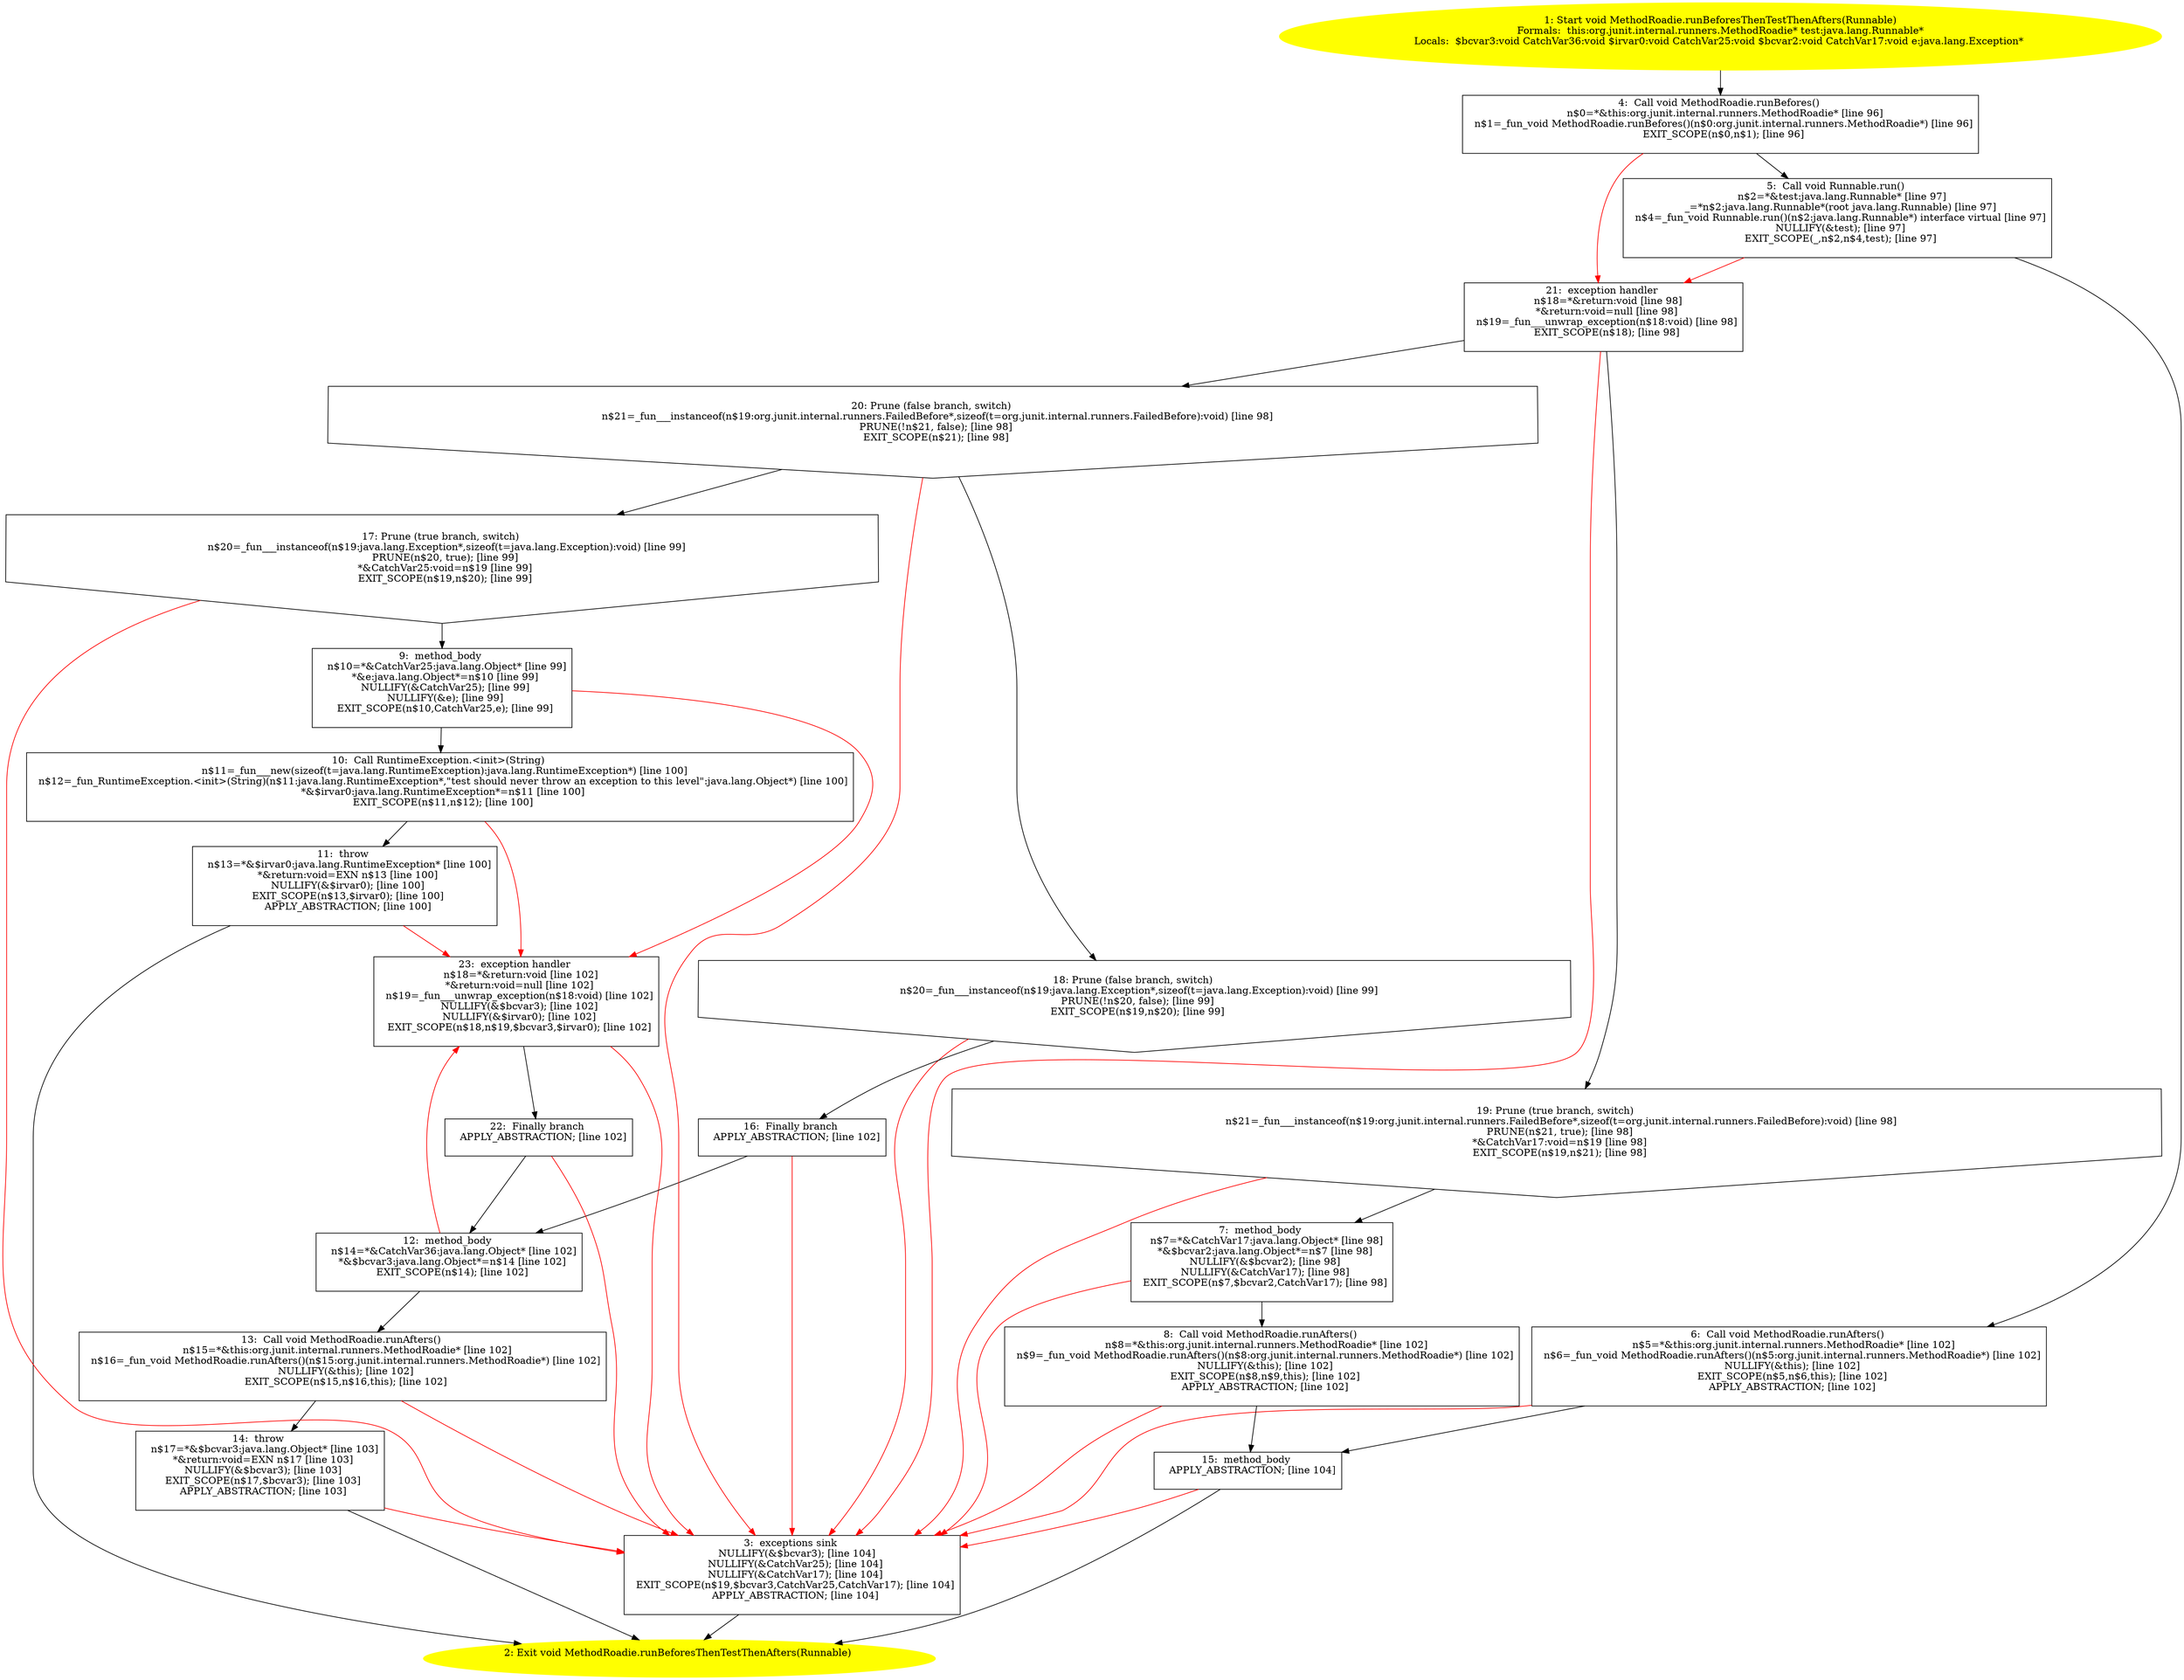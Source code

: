 /* @generated */
digraph cfg {
"org.junit.internal.runners.MethodRoadie.runBeforesThenTestThenAfters(java.lang.Runnable):void.aab9124e730451281228310a5c53159c_1" [label="1: Start void MethodRoadie.runBeforesThenTestThenAfters(Runnable)\nFormals:  this:org.junit.internal.runners.MethodRoadie* test:java.lang.Runnable*\nLocals:  $bcvar3:void CatchVar36:void $irvar0:void CatchVar25:void $bcvar2:void CatchVar17:void e:java.lang.Exception* \n  " color=yellow style=filled]
	

	 "org.junit.internal.runners.MethodRoadie.runBeforesThenTestThenAfters(java.lang.Runnable):void.aab9124e730451281228310a5c53159c_1" -> "org.junit.internal.runners.MethodRoadie.runBeforesThenTestThenAfters(java.lang.Runnable):void.aab9124e730451281228310a5c53159c_4" ;
"org.junit.internal.runners.MethodRoadie.runBeforesThenTestThenAfters(java.lang.Runnable):void.aab9124e730451281228310a5c53159c_2" [label="2: Exit void MethodRoadie.runBeforesThenTestThenAfters(Runnable) \n  " color=yellow style=filled]
	

"org.junit.internal.runners.MethodRoadie.runBeforesThenTestThenAfters(java.lang.Runnable):void.aab9124e730451281228310a5c53159c_3" [label="3:  exceptions sink \n   NULLIFY(&$bcvar3); [line 104]\n  NULLIFY(&CatchVar25); [line 104]\n  NULLIFY(&CatchVar17); [line 104]\n  EXIT_SCOPE(n$19,$bcvar3,CatchVar25,CatchVar17); [line 104]\n  APPLY_ABSTRACTION; [line 104]\n " shape="box"]
	

	 "org.junit.internal.runners.MethodRoadie.runBeforesThenTestThenAfters(java.lang.Runnable):void.aab9124e730451281228310a5c53159c_3" -> "org.junit.internal.runners.MethodRoadie.runBeforesThenTestThenAfters(java.lang.Runnable):void.aab9124e730451281228310a5c53159c_2" ;
"org.junit.internal.runners.MethodRoadie.runBeforesThenTestThenAfters(java.lang.Runnable):void.aab9124e730451281228310a5c53159c_4" [label="4:  Call void MethodRoadie.runBefores() \n   n$0=*&this:org.junit.internal.runners.MethodRoadie* [line 96]\n  n$1=_fun_void MethodRoadie.runBefores()(n$0:org.junit.internal.runners.MethodRoadie*) [line 96]\n  EXIT_SCOPE(n$0,n$1); [line 96]\n " shape="box"]
	

	 "org.junit.internal.runners.MethodRoadie.runBeforesThenTestThenAfters(java.lang.Runnable):void.aab9124e730451281228310a5c53159c_4" -> "org.junit.internal.runners.MethodRoadie.runBeforesThenTestThenAfters(java.lang.Runnable):void.aab9124e730451281228310a5c53159c_5" ;
	 "org.junit.internal.runners.MethodRoadie.runBeforesThenTestThenAfters(java.lang.Runnable):void.aab9124e730451281228310a5c53159c_4" -> "org.junit.internal.runners.MethodRoadie.runBeforesThenTestThenAfters(java.lang.Runnable):void.aab9124e730451281228310a5c53159c_21" [color="red" ];
"org.junit.internal.runners.MethodRoadie.runBeforesThenTestThenAfters(java.lang.Runnable):void.aab9124e730451281228310a5c53159c_5" [label="5:  Call void Runnable.run() \n   n$2=*&test:java.lang.Runnable* [line 97]\n  _=*n$2:java.lang.Runnable*(root java.lang.Runnable) [line 97]\n  n$4=_fun_void Runnable.run()(n$2:java.lang.Runnable*) interface virtual [line 97]\n  NULLIFY(&test); [line 97]\n  EXIT_SCOPE(_,n$2,n$4,test); [line 97]\n " shape="box"]
	

	 "org.junit.internal.runners.MethodRoadie.runBeforesThenTestThenAfters(java.lang.Runnable):void.aab9124e730451281228310a5c53159c_5" -> "org.junit.internal.runners.MethodRoadie.runBeforesThenTestThenAfters(java.lang.Runnable):void.aab9124e730451281228310a5c53159c_6" ;
	 "org.junit.internal.runners.MethodRoadie.runBeforesThenTestThenAfters(java.lang.Runnable):void.aab9124e730451281228310a5c53159c_5" -> "org.junit.internal.runners.MethodRoadie.runBeforesThenTestThenAfters(java.lang.Runnable):void.aab9124e730451281228310a5c53159c_21" [color="red" ];
"org.junit.internal.runners.MethodRoadie.runBeforesThenTestThenAfters(java.lang.Runnable):void.aab9124e730451281228310a5c53159c_6" [label="6:  Call void MethodRoadie.runAfters() \n   n$5=*&this:org.junit.internal.runners.MethodRoadie* [line 102]\n  n$6=_fun_void MethodRoadie.runAfters()(n$5:org.junit.internal.runners.MethodRoadie*) [line 102]\n  NULLIFY(&this); [line 102]\n  EXIT_SCOPE(n$5,n$6,this); [line 102]\n  APPLY_ABSTRACTION; [line 102]\n " shape="box"]
	

	 "org.junit.internal.runners.MethodRoadie.runBeforesThenTestThenAfters(java.lang.Runnable):void.aab9124e730451281228310a5c53159c_6" -> "org.junit.internal.runners.MethodRoadie.runBeforesThenTestThenAfters(java.lang.Runnable):void.aab9124e730451281228310a5c53159c_15" ;
	 "org.junit.internal.runners.MethodRoadie.runBeforesThenTestThenAfters(java.lang.Runnable):void.aab9124e730451281228310a5c53159c_6" -> "org.junit.internal.runners.MethodRoadie.runBeforesThenTestThenAfters(java.lang.Runnable):void.aab9124e730451281228310a5c53159c_3" [color="red" ];
"org.junit.internal.runners.MethodRoadie.runBeforesThenTestThenAfters(java.lang.Runnable):void.aab9124e730451281228310a5c53159c_7" [label="7:  method_body \n   n$7=*&CatchVar17:java.lang.Object* [line 98]\n  *&$bcvar2:java.lang.Object*=n$7 [line 98]\n  NULLIFY(&$bcvar2); [line 98]\n  NULLIFY(&CatchVar17); [line 98]\n  EXIT_SCOPE(n$7,$bcvar2,CatchVar17); [line 98]\n " shape="box"]
	

	 "org.junit.internal.runners.MethodRoadie.runBeforesThenTestThenAfters(java.lang.Runnable):void.aab9124e730451281228310a5c53159c_7" -> "org.junit.internal.runners.MethodRoadie.runBeforesThenTestThenAfters(java.lang.Runnable):void.aab9124e730451281228310a5c53159c_8" ;
	 "org.junit.internal.runners.MethodRoadie.runBeforesThenTestThenAfters(java.lang.Runnable):void.aab9124e730451281228310a5c53159c_7" -> "org.junit.internal.runners.MethodRoadie.runBeforesThenTestThenAfters(java.lang.Runnable):void.aab9124e730451281228310a5c53159c_3" [color="red" ];
"org.junit.internal.runners.MethodRoadie.runBeforesThenTestThenAfters(java.lang.Runnable):void.aab9124e730451281228310a5c53159c_8" [label="8:  Call void MethodRoadie.runAfters() \n   n$8=*&this:org.junit.internal.runners.MethodRoadie* [line 102]\n  n$9=_fun_void MethodRoadie.runAfters()(n$8:org.junit.internal.runners.MethodRoadie*) [line 102]\n  NULLIFY(&this); [line 102]\n  EXIT_SCOPE(n$8,n$9,this); [line 102]\n  APPLY_ABSTRACTION; [line 102]\n " shape="box"]
	

	 "org.junit.internal.runners.MethodRoadie.runBeforesThenTestThenAfters(java.lang.Runnable):void.aab9124e730451281228310a5c53159c_8" -> "org.junit.internal.runners.MethodRoadie.runBeforesThenTestThenAfters(java.lang.Runnable):void.aab9124e730451281228310a5c53159c_15" ;
	 "org.junit.internal.runners.MethodRoadie.runBeforesThenTestThenAfters(java.lang.Runnable):void.aab9124e730451281228310a5c53159c_8" -> "org.junit.internal.runners.MethodRoadie.runBeforesThenTestThenAfters(java.lang.Runnable):void.aab9124e730451281228310a5c53159c_3" [color="red" ];
"org.junit.internal.runners.MethodRoadie.runBeforesThenTestThenAfters(java.lang.Runnable):void.aab9124e730451281228310a5c53159c_9" [label="9:  method_body \n   n$10=*&CatchVar25:java.lang.Object* [line 99]\n  *&e:java.lang.Object*=n$10 [line 99]\n  NULLIFY(&CatchVar25); [line 99]\n  NULLIFY(&e); [line 99]\n  EXIT_SCOPE(n$10,CatchVar25,e); [line 99]\n " shape="box"]
	

	 "org.junit.internal.runners.MethodRoadie.runBeforesThenTestThenAfters(java.lang.Runnable):void.aab9124e730451281228310a5c53159c_9" -> "org.junit.internal.runners.MethodRoadie.runBeforesThenTestThenAfters(java.lang.Runnable):void.aab9124e730451281228310a5c53159c_10" ;
	 "org.junit.internal.runners.MethodRoadie.runBeforesThenTestThenAfters(java.lang.Runnable):void.aab9124e730451281228310a5c53159c_9" -> "org.junit.internal.runners.MethodRoadie.runBeforesThenTestThenAfters(java.lang.Runnable):void.aab9124e730451281228310a5c53159c_23" [color="red" ];
"org.junit.internal.runners.MethodRoadie.runBeforesThenTestThenAfters(java.lang.Runnable):void.aab9124e730451281228310a5c53159c_10" [label="10:  Call RuntimeException.<init>(String) \n   n$11=_fun___new(sizeof(t=java.lang.RuntimeException):java.lang.RuntimeException*) [line 100]\n  n$12=_fun_RuntimeException.<init>(String)(n$11:java.lang.RuntimeException*,\"test should never throw an exception to this level\":java.lang.Object*) [line 100]\n  *&$irvar0:java.lang.RuntimeException*=n$11 [line 100]\n  EXIT_SCOPE(n$11,n$12); [line 100]\n " shape="box"]
	

	 "org.junit.internal.runners.MethodRoadie.runBeforesThenTestThenAfters(java.lang.Runnable):void.aab9124e730451281228310a5c53159c_10" -> "org.junit.internal.runners.MethodRoadie.runBeforesThenTestThenAfters(java.lang.Runnable):void.aab9124e730451281228310a5c53159c_11" ;
	 "org.junit.internal.runners.MethodRoadie.runBeforesThenTestThenAfters(java.lang.Runnable):void.aab9124e730451281228310a5c53159c_10" -> "org.junit.internal.runners.MethodRoadie.runBeforesThenTestThenAfters(java.lang.Runnable):void.aab9124e730451281228310a5c53159c_23" [color="red" ];
"org.junit.internal.runners.MethodRoadie.runBeforesThenTestThenAfters(java.lang.Runnable):void.aab9124e730451281228310a5c53159c_11" [label="11:  throw \n   n$13=*&$irvar0:java.lang.RuntimeException* [line 100]\n  *&return:void=EXN n$13 [line 100]\n  NULLIFY(&$irvar0); [line 100]\n  EXIT_SCOPE(n$13,$irvar0); [line 100]\n  APPLY_ABSTRACTION; [line 100]\n " shape="box"]
	

	 "org.junit.internal.runners.MethodRoadie.runBeforesThenTestThenAfters(java.lang.Runnable):void.aab9124e730451281228310a5c53159c_11" -> "org.junit.internal.runners.MethodRoadie.runBeforesThenTestThenAfters(java.lang.Runnable):void.aab9124e730451281228310a5c53159c_2" ;
	 "org.junit.internal.runners.MethodRoadie.runBeforesThenTestThenAfters(java.lang.Runnable):void.aab9124e730451281228310a5c53159c_11" -> "org.junit.internal.runners.MethodRoadie.runBeforesThenTestThenAfters(java.lang.Runnable):void.aab9124e730451281228310a5c53159c_23" [color="red" ];
"org.junit.internal.runners.MethodRoadie.runBeforesThenTestThenAfters(java.lang.Runnable):void.aab9124e730451281228310a5c53159c_12" [label="12:  method_body \n   n$14=*&CatchVar36:java.lang.Object* [line 102]\n  *&$bcvar3:java.lang.Object*=n$14 [line 102]\n  EXIT_SCOPE(n$14); [line 102]\n " shape="box"]
	

	 "org.junit.internal.runners.MethodRoadie.runBeforesThenTestThenAfters(java.lang.Runnable):void.aab9124e730451281228310a5c53159c_12" -> "org.junit.internal.runners.MethodRoadie.runBeforesThenTestThenAfters(java.lang.Runnable):void.aab9124e730451281228310a5c53159c_13" ;
	 "org.junit.internal.runners.MethodRoadie.runBeforesThenTestThenAfters(java.lang.Runnable):void.aab9124e730451281228310a5c53159c_12" -> "org.junit.internal.runners.MethodRoadie.runBeforesThenTestThenAfters(java.lang.Runnable):void.aab9124e730451281228310a5c53159c_23" [color="red" ];
"org.junit.internal.runners.MethodRoadie.runBeforesThenTestThenAfters(java.lang.Runnable):void.aab9124e730451281228310a5c53159c_13" [label="13:  Call void MethodRoadie.runAfters() \n   n$15=*&this:org.junit.internal.runners.MethodRoadie* [line 102]\n  n$16=_fun_void MethodRoadie.runAfters()(n$15:org.junit.internal.runners.MethodRoadie*) [line 102]\n  NULLIFY(&this); [line 102]\n  EXIT_SCOPE(n$15,n$16,this); [line 102]\n " shape="box"]
	

	 "org.junit.internal.runners.MethodRoadie.runBeforesThenTestThenAfters(java.lang.Runnable):void.aab9124e730451281228310a5c53159c_13" -> "org.junit.internal.runners.MethodRoadie.runBeforesThenTestThenAfters(java.lang.Runnable):void.aab9124e730451281228310a5c53159c_14" ;
	 "org.junit.internal.runners.MethodRoadie.runBeforesThenTestThenAfters(java.lang.Runnable):void.aab9124e730451281228310a5c53159c_13" -> "org.junit.internal.runners.MethodRoadie.runBeforesThenTestThenAfters(java.lang.Runnable):void.aab9124e730451281228310a5c53159c_3" [color="red" ];
"org.junit.internal.runners.MethodRoadie.runBeforesThenTestThenAfters(java.lang.Runnable):void.aab9124e730451281228310a5c53159c_14" [label="14:  throw \n   n$17=*&$bcvar3:java.lang.Object* [line 103]\n  *&return:void=EXN n$17 [line 103]\n  NULLIFY(&$bcvar3); [line 103]\n  EXIT_SCOPE(n$17,$bcvar3); [line 103]\n  APPLY_ABSTRACTION; [line 103]\n " shape="box"]
	

	 "org.junit.internal.runners.MethodRoadie.runBeforesThenTestThenAfters(java.lang.Runnable):void.aab9124e730451281228310a5c53159c_14" -> "org.junit.internal.runners.MethodRoadie.runBeforesThenTestThenAfters(java.lang.Runnable):void.aab9124e730451281228310a5c53159c_2" ;
	 "org.junit.internal.runners.MethodRoadie.runBeforesThenTestThenAfters(java.lang.Runnable):void.aab9124e730451281228310a5c53159c_14" -> "org.junit.internal.runners.MethodRoadie.runBeforesThenTestThenAfters(java.lang.Runnable):void.aab9124e730451281228310a5c53159c_3" [color="red" ];
"org.junit.internal.runners.MethodRoadie.runBeforesThenTestThenAfters(java.lang.Runnable):void.aab9124e730451281228310a5c53159c_15" [label="15:  method_body \n   APPLY_ABSTRACTION; [line 104]\n " shape="box"]
	

	 "org.junit.internal.runners.MethodRoadie.runBeforesThenTestThenAfters(java.lang.Runnable):void.aab9124e730451281228310a5c53159c_15" -> "org.junit.internal.runners.MethodRoadie.runBeforesThenTestThenAfters(java.lang.Runnable):void.aab9124e730451281228310a5c53159c_2" ;
	 "org.junit.internal.runners.MethodRoadie.runBeforesThenTestThenAfters(java.lang.Runnable):void.aab9124e730451281228310a5c53159c_15" -> "org.junit.internal.runners.MethodRoadie.runBeforesThenTestThenAfters(java.lang.Runnable):void.aab9124e730451281228310a5c53159c_3" [color="red" ];
"org.junit.internal.runners.MethodRoadie.runBeforesThenTestThenAfters(java.lang.Runnable):void.aab9124e730451281228310a5c53159c_16" [label="16:  Finally branch \n   APPLY_ABSTRACTION; [line 102]\n " shape="box"]
	

	 "org.junit.internal.runners.MethodRoadie.runBeforesThenTestThenAfters(java.lang.Runnable):void.aab9124e730451281228310a5c53159c_16" -> "org.junit.internal.runners.MethodRoadie.runBeforesThenTestThenAfters(java.lang.Runnable):void.aab9124e730451281228310a5c53159c_12" ;
	 "org.junit.internal.runners.MethodRoadie.runBeforesThenTestThenAfters(java.lang.Runnable):void.aab9124e730451281228310a5c53159c_16" -> "org.junit.internal.runners.MethodRoadie.runBeforesThenTestThenAfters(java.lang.Runnable):void.aab9124e730451281228310a5c53159c_3" [color="red" ];
"org.junit.internal.runners.MethodRoadie.runBeforesThenTestThenAfters(java.lang.Runnable):void.aab9124e730451281228310a5c53159c_17" [label="17: Prune (true branch, switch) \n   n$20=_fun___instanceof(n$19:java.lang.Exception*,sizeof(t=java.lang.Exception):void) [line 99]\n  PRUNE(n$20, true); [line 99]\n  *&CatchVar25:void=n$19 [line 99]\n  EXIT_SCOPE(n$19,n$20); [line 99]\n " shape="invhouse"]
	

	 "org.junit.internal.runners.MethodRoadie.runBeforesThenTestThenAfters(java.lang.Runnable):void.aab9124e730451281228310a5c53159c_17" -> "org.junit.internal.runners.MethodRoadie.runBeforesThenTestThenAfters(java.lang.Runnable):void.aab9124e730451281228310a5c53159c_9" ;
	 "org.junit.internal.runners.MethodRoadie.runBeforesThenTestThenAfters(java.lang.Runnable):void.aab9124e730451281228310a5c53159c_17" -> "org.junit.internal.runners.MethodRoadie.runBeforesThenTestThenAfters(java.lang.Runnable):void.aab9124e730451281228310a5c53159c_3" [color="red" ];
"org.junit.internal.runners.MethodRoadie.runBeforesThenTestThenAfters(java.lang.Runnable):void.aab9124e730451281228310a5c53159c_18" [label="18: Prune (false branch, switch) \n   n$20=_fun___instanceof(n$19:java.lang.Exception*,sizeof(t=java.lang.Exception):void) [line 99]\n  PRUNE(!n$20, false); [line 99]\n  EXIT_SCOPE(n$19,n$20); [line 99]\n " shape="invhouse"]
	

	 "org.junit.internal.runners.MethodRoadie.runBeforesThenTestThenAfters(java.lang.Runnable):void.aab9124e730451281228310a5c53159c_18" -> "org.junit.internal.runners.MethodRoadie.runBeforesThenTestThenAfters(java.lang.Runnable):void.aab9124e730451281228310a5c53159c_16" ;
	 "org.junit.internal.runners.MethodRoadie.runBeforesThenTestThenAfters(java.lang.Runnable):void.aab9124e730451281228310a5c53159c_18" -> "org.junit.internal.runners.MethodRoadie.runBeforesThenTestThenAfters(java.lang.Runnable):void.aab9124e730451281228310a5c53159c_3" [color="red" ];
"org.junit.internal.runners.MethodRoadie.runBeforesThenTestThenAfters(java.lang.Runnable):void.aab9124e730451281228310a5c53159c_19" [label="19: Prune (true branch, switch) \n   n$21=_fun___instanceof(n$19:org.junit.internal.runners.FailedBefore*,sizeof(t=org.junit.internal.runners.FailedBefore):void) [line 98]\n  PRUNE(n$21, true); [line 98]\n  *&CatchVar17:void=n$19 [line 98]\n  EXIT_SCOPE(n$19,n$21); [line 98]\n " shape="invhouse"]
	

	 "org.junit.internal.runners.MethodRoadie.runBeforesThenTestThenAfters(java.lang.Runnable):void.aab9124e730451281228310a5c53159c_19" -> "org.junit.internal.runners.MethodRoadie.runBeforesThenTestThenAfters(java.lang.Runnable):void.aab9124e730451281228310a5c53159c_7" ;
	 "org.junit.internal.runners.MethodRoadie.runBeforesThenTestThenAfters(java.lang.Runnable):void.aab9124e730451281228310a5c53159c_19" -> "org.junit.internal.runners.MethodRoadie.runBeforesThenTestThenAfters(java.lang.Runnable):void.aab9124e730451281228310a5c53159c_3" [color="red" ];
"org.junit.internal.runners.MethodRoadie.runBeforesThenTestThenAfters(java.lang.Runnable):void.aab9124e730451281228310a5c53159c_20" [label="20: Prune (false branch, switch) \n   n$21=_fun___instanceof(n$19:org.junit.internal.runners.FailedBefore*,sizeof(t=org.junit.internal.runners.FailedBefore):void) [line 98]\n  PRUNE(!n$21, false); [line 98]\n  EXIT_SCOPE(n$21); [line 98]\n " shape="invhouse"]
	

	 "org.junit.internal.runners.MethodRoadie.runBeforesThenTestThenAfters(java.lang.Runnable):void.aab9124e730451281228310a5c53159c_20" -> "org.junit.internal.runners.MethodRoadie.runBeforesThenTestThenAfters(java.lang.Runnable):void.aab9124e730451281228310a5c53159c_17" ;
	 "org.junit.internal.runners.MethodRoadie.runBeforesThenTestThenAfters(java.lang.Runnable):void.aab9124e730451281228310a5c53159c_20" -> "org.junit.internal.runners.MethodRoadie.runBeforesThenTestThenAfters(java.lang.Runnable):void.aab9124e730451281228310a5c53159c_18" ;
	 "org.junit.internal.runners.MethodRoadie.runBeforesThenTestThenAfters(java.lang.Runnable):void.aab9124e730451281228310a5c53159c_20" -> "org.junit.internal.runners.MethodRoadie.runBeforesThenTestThenAfters(java.lang.Runnable):void.aab9124e730451281228310a5c53159c_3" [color="red" ];
"org.junit.internal.runners.MethodRoadie.runBeforesThenTestThenAfters(java.lang.Runnable):void.aab9124e730451281228310a5c53159c_21" [label="21:  exception handler \n   n$18=*&return:void [line 98]\n  *&return:void=null [line 98]\n  n$19=_fun___unwrap_exception(n$18:void) [line 98]\n  EXIT_SCOPE(n$18); [line 98]\n " shape="box"]
	

	 "org.junit.internal.runners.MethodRoadie.runBeforesThenTestThenAfters(java.lang.Runnable):void.aab9124e730451281228310a5c53159c_21" -> "org.junit.internal.runners.MethodRoadie.runBeforesThenTestThenAfters(java.lang.Runnable):void.aab9124e730451281228310a5c53159c_19" ;
	 "org.junit.internal.runners.MethodRoadie.runBeforesThenTestThenAfters(java.lang.Runnable):void.aab9124e730451281228310a5c53159c_21" -> "org.junit.internal.runners.MethodRoadie.runBeforesThenTestThenAfters(java.lang.Runnable):void.aab9124e730451281228310a5c53159c_20" ;
	 "org.junit.internal.runners.MethodRoadie.runBeforesThenTestThenAfters(java.lang.Runnable):void.aab9124e730451281228310a5c53159c_21" -> "org.junit.internal.runners.MethodRoadie.runBeforesThenTestThenAfters(java.lang.Runnable):void.aab9124e730451281228310a5c53159c_3" [color="red" ];
"org.junit.internal.runners.MethodRoadie.runBeforesThenTestThenAfters(java.lang.Runnable):void.aab9124e730451281228310a5c53159c_22" [label="22:  Finally branch \n   APPLY_ABSTRACTION; [line 102]\n " shape="box"]
	

	 "org.junit.internal.runners.MethodRoadie.runBeforesThenTestThenAfters(java.lang.Runnable):void.aab9124e730451281228310a5c53159c_22" -> "org.junit.internal.runners.MethodRoadie.runBeforesThenTestThenAfters(java.lang.Runnable):void.aab9124e730451281228310a5c53159c_12" ;
	 "org.junit.internal.runners.MethodRoadie.runBeforesThenTestThenAfters(java.lang.Runnable):void.aab9124e730451281228310a5c53159c_22" -> "org.junit.internal.runners.MethodRoadie.runBeforesThenTestThenAfters(java.lang.Runnable):void.aab9124e730451281228310a5c53159c_3" [color="red" ];
"org.junit.internal.runners.MethodRoadie.runBeforesThenTestThenAfters(java.lang.Runnable):void.aab9124e730451281228310a5c53159c_23" [label="23:  exception handler \n   n$18=*&return:void [line 102]\n  *&return:void=null [line 102]\n  n$19=_fun___unwrap_exception(n$18:void) [line 102]\n  NULLIFY(&$bcvar3); [line 102]\n  NULLIFY(&$irvar0); [line 102]\n  EXIT_SCOPE(n$18,n$19,$bcvar3,$irvar0); [line 102]\n " shape="box"]
	

	 "org.junit.internal.runners.MethodRoadie.runBeforesThenTestThenAfters(java.lang.Runnable):void.aab9124e730451281228310a5c53159c_23" -> "org.junit.internal.runners.MethodRoadie.runBeforesThenTestThenAfters(java.lang.Runnable):void.aab9124e730451281228310a5c53159c_22" ;
	 "org.junit.internal.runners.MethodRoadie.runBeforesThenTestThenAfters(java.lang.Runnable):void.aab9124e730451281228310a5c53159c_23" -> "org.junit.internal.runners.MethodRoadie.runBeforesThenTestThenAfters(java.lang.Runnable):void.aab9124e730451281228310a5c53159c_3" [color="red" ];
}
